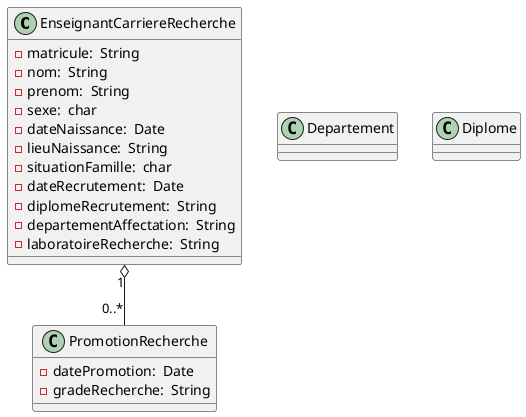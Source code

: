 @startuml Application2

class EnseignantCarriereRecherche {
    - matricule:  String
    - nom:  String
    - prenom:  String
    - sexe:  char
    - dateNaissance:  Date
    - lieuNaissance:  String
    - situationFamille:  char
    - dateRecrutement:  Date
    - diplomeRecrutement:  String
    - departementAffectation:  String
    - laboratoireRecherche:  String
    
    
}

class PromotionRecherche {
    - datePromotion:  Date
    - gradeRecherche:  String
    
}
class Departement{

}
class Diplome {

}

EnseignantCarriereRecherche "1" o-- "0..*" PromotionRecherche 


@enduml